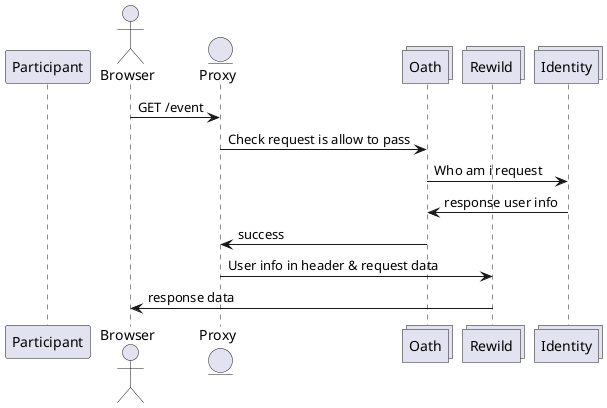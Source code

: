 @startuml
participant Participant as Foo
actor       Browser
entity      Proxy
collections Oath 

collections Rewild
collections Identity

Browser -> Proxy: GET /event
Proxy -> Oath: Check request is allow to pass
Oath -> Identity: Who am i request
Identity -> Oath: response user info
Oath -> Proxy: success
Proxy -> Rewild: User info in header & request data
Rewild -> Browser: response data
' user info header: X-User, X-Userid, X-Email, X-Name, X-Language
@enduml